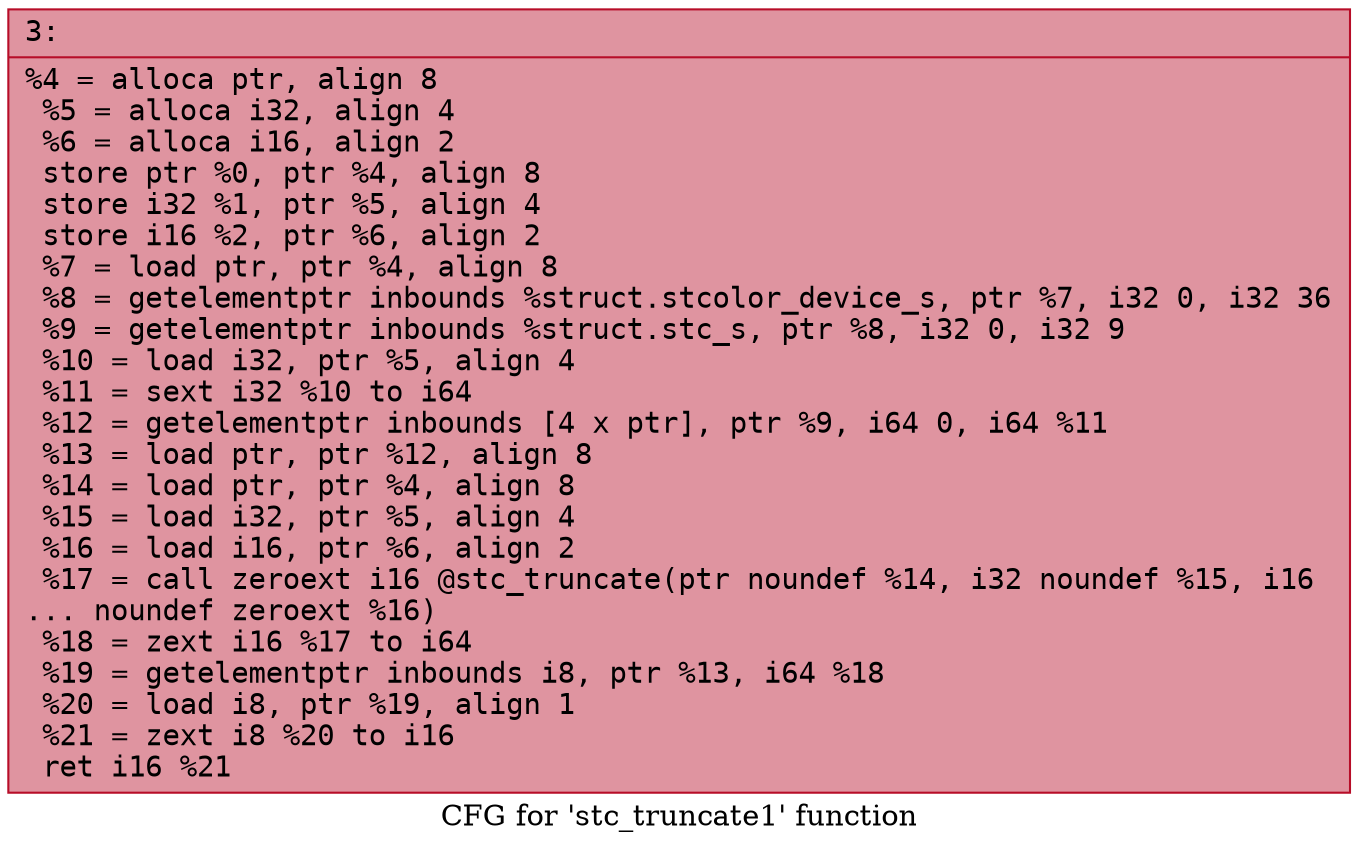 digraph "CFG for 'stc_truncate1' function" {
	label="CFG for 'stc_truncate1' function";

	Node0x6000016ac960 [shape=record,color="#b70d28ff", style=filled, fillcolor="#b70d2870" fontname="Courier",label="{3:\l|  %4 = alloca ptr, align 8\l  %5 = alloca i32, align 4\l  %6 = alloca i16, align 2\l  store ptr %0, ptr %4, align 8\l  store i32 %1, ptr %5, align 4\l  store i16 %2, ptr %6, align 2\l  %7 = load ptr, ptr %4, align 8\l  %8 = getelementptr inbounds %struct.stcolor_device_s, ptr %7, i32 0, i32 36\l  %9 = getelementptr inbounds %struct.stc_s, ptr %8, i32 0, i32 9\l  %10 = load i32, ptr %5, align 4\l  %11 = sext i32 %10 to i64\l  %12 = getelementptr inbounds [4 x ptr], ptr %9, i64 0, i64 %11\l  %13 = load ptr, ptr %12, align 8\l  %14 = load ptr, ptr %4, align 8\l  %15 = load i32, ptr %5, align 4\l  %16 = load i16, ptr %6, align 2\l  %17 = call zeroext i16 @stc_truncate(ptr noundef %14, i32 noundef %15, i16\l... noundef zeroext %16)\l  %18 = zext i16 %17 to i64\l  %19 = getelementptr inbounds i8, ptr %13, i64 %18\l  %20 = load i8, ptr %19, align 1\l  %21 = zext i8 %20 to i16\l  ret i16 %21\l}"];
}
